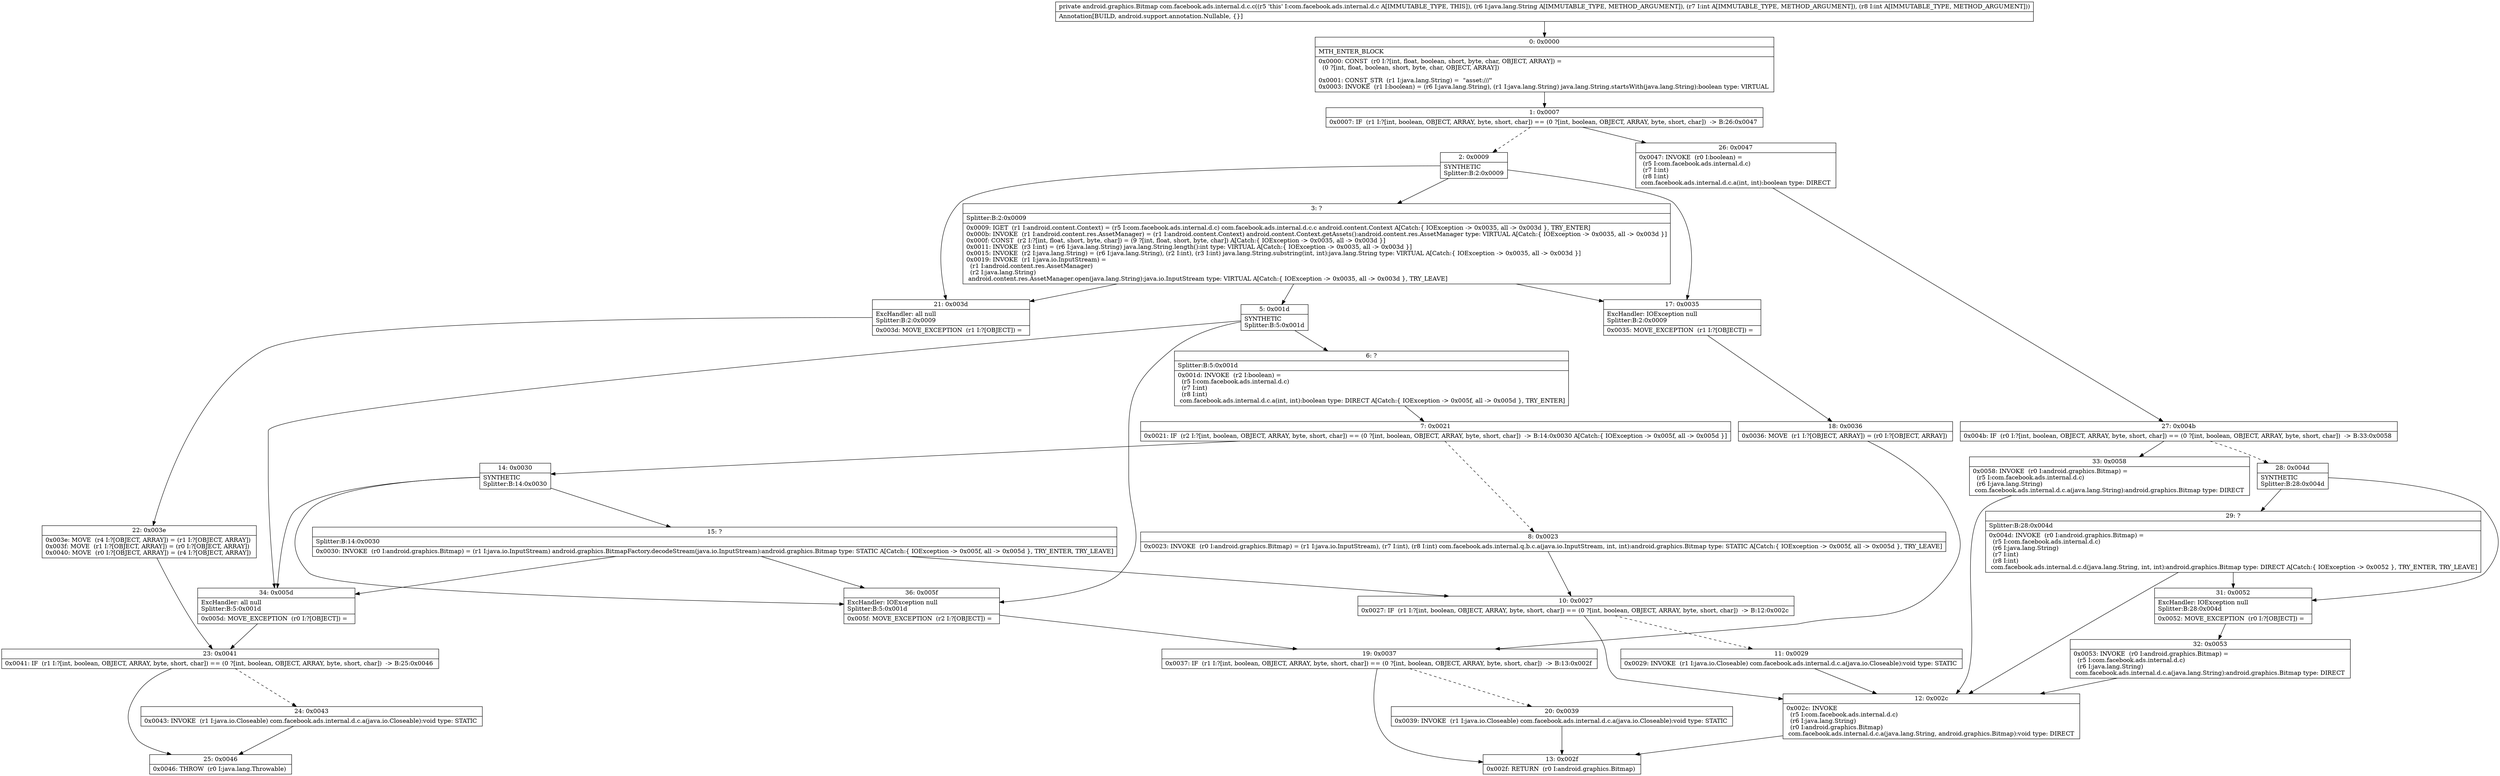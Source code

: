digraph "CFG forcom.facebook.ads.internal.d.c.c(Ljava\/lang\/String;II)Landroid\/graphics\/Bitmap;" {
Node_0 [shape=record,label="{0\:\ 0x0000|MTH_ENTER_BLOCK\l|0x0000: CONST  (r0 I:?[int, float, boolean, short, byte, char, OBJECT, ARRAY]) = \l  (0 ?[int, float, boolean, short, byte, char, OBJECT, ARRAY])\l \l0x0001: CONST_STR  (r1 I:java.lang.String) =  \"asset:\/\/\/\" \l0x0003: INVOKE  (r1 I:boolean) = (r6 I:java.lang.String), (r1 I:java.lang.String) java.lang.String.startsWith(java.lang.String):boolean type: VIRTUAL \l}"];
Node_1 [shape=record,label="{1\:\ 0x0007|0x0007: IF  (r1 I:?[int, boolean, OBJECT, ARRAY, byte, short, char]) == (0 ?[int, boolean, OBJECT, ARRAY, byte, short, char])  \-\> B:26:0x0047 \l}"];
Node_2 [shape=record,label="{2\:\ 0x0009|SYNTHETIC\lSplitter:B:2:0x0009\l}"];
Node_3 [shape=record,label="{3\:\ ?|Splitter:B:2:0x0009\l|0x0009: IGET  (r1 I:android.content.Context) = (r5 I:com.facebook.ads.internal.d.c) com.facebook.ads.internal.d.c.c android.content.Context A[Catch:\{ IOException \-\> 0x0035, all \-\> 0x003d \}, TRY_ENTER]\l0x000b: INVOKE  (r1 I:android.content.res.AssetManager) = (r1 I:android.content.Context) android.content.Context.getAssets():android.content.res.AssetManager type: VIRTUAL A[Catch:\{ IOException \-\> 0x0035, all \-\> 0x003d \}]\l0x000f: CONST  (r2 I:?[int, float, short, byte, char]) = (9 ?[int, float, short, byte, char]) A[Catch:\{ IOException \-\> 0x0035, all \-\> 0x003d \}]\l0x0011: INVOKE  (r3 I:int) = (r6 I:java.lang.String) java.lang.String.length():int type: VIRTUAL A[Catch:\{ IOException \-\> 0x0035, all \-\> 0x003d \}]\l0x0015: INVOKE  (r2 I:java.lang.String) = (r6 I:java.lang.String), (r2 I:int), (r3 I:int) java.lang.String.substring(int, int):java.lang.String type: VIRTUAL A[Catch:\{ IOException \-\> 0x0035, all \-\> 0x003d \}]\l0x0019: INVOKE  (r1 I:java.io.InputStream) = \l  (r1 I:android.content.res.AssetManager)\l  (r2 I:java.lang.String)\l android.content.res.AssetManager.open(java.lang.String):java.io.InputStream type: VIRTUAL A[Catch:\{ IOException \-\> 0x0035, all \-\> 0x003d \}, TRY_LEAVE]\l}"];
Node_5 [shape=record,label="{5\:\ 0x001d|SYNTHETIC\lSplitter:B:5:0x001d\l}"];
Node_6 [shape=record,label="{6\:\ ?|Splitter:B:5:0x001d\l|0x001d: INVOKE  (r2 I:boolean) = \l  (r5 I:com.facebook.ads.internal.d.c)\l  (r7 I:int)\l  (r8 I:int)\l com.facebook.ads.internal.d.c.a(int, int):boolean type: DIRECT A[Catch:\{ IOException \-\> 0x005f, all \-\> 0x005d \}, TRY_ENTER]\l}"];
Node_7 [shape=record,label="{7\:\ 0x0021|0x0021: IF  (r2 I:?[int, boolean, OBJECT, ARRAY, byte, short, char]) == (0 ?[int, boolean, OBJECT, ARRAY, byte, short, char])  \-\> B:14:0x0030 A[Catch:\{ IOException \-\> 0x005f, all \-\> 0x005d \}]\l}"];
Node_8 [shape=record,label="{8\:\ 0x0023|0x0023: INVOKE  (r0 I:android.graphics.Bitmap) = (r1 I:java.io.InputStream), (r7 I:int), (r8 I:int) com.facebook.ads.internal.q.b.c.a(java.io.InputStream, int, int):android.graphics.Bitmap type: STATIC A[Catch:\{ IOException \-\> 0x005f, all \-\> 0x005d \}, TRY_LEAVE]\l}"];
Node_10 [shape=record,label="{10\:\ 0x0027|0x0027: IF  (r1 I:?[int, boolean, OBJECT, ARRAY, byte, short, char]) == (0 ?[int, boolean, OBJECT, ARRAY, byte, short, char])  \-\> B:12:0x002c \l}"];
Node_11 [shape=record,label="{11\:\ 0x0029|0x0029: INVOKE  (r1 I:java.io.Closeable) com.facebook.ads.internal.d.c.a(java.io.Closeable):void type: STATIC \l}"];
Node_12 [shape=record,label="{12\:\ 0x002c|0x002c: INVOKE  \l  (r5 I:com.facebook.ads.internal.d.c)\l  (r6 I:java.lang.String)\l  (r0 I:android.graphics.Bitmap)\l com.facebook.ads.internal.d.c.a(java.lang.String, android.graphics.Bitmap):void type: DIRECT \l}"];
Node_13 [shape=record,label="{13\:\ 0x002f|0x002f: RETURN  (r0 I:android.graphics.Bitmap) \l}"];
Node_14 [shape=record,label="{14\:\ 0x0030|SYNTHETIC\lSplitter:B:14:0x0030\l}"];
Node_15 [shape=record,label="{15\:\ ?|Splitter:B:14:0x0030\l|0x0030: INVOKE  (r0 I:android.graphics.Bitmap) = (r1 I:java.io.InputStream) android.graphics.BitmapFactory.decodeStream(java.io.InputStream):android.graphics.Bitmap type: STATIC A[Catch:\{ IOException \-\> 0x005f, all \-\> 0x005d \}, TRY_ENTER, TRY_LEAVE]\l}"];
Node_17 [shape=record,label="{17\:\ 0x0035|ExcHandler: IOException null\lSplitter:B:2:0x0009\l|0x0035: MOVE_EXCEPTION  (r1 I:?[OBJECT]) =  \l}"];
Node_18 [shape=record,label="{18\:\ 0x0036|0x0036: MOVE  (r1 I:?[OBJECT, ARRAY]) = (r0 I:?[OBJECT, ARRAY]) \l}"];
Node_19 [shape=record,label="{19\:\ 0x0037|0x0037: IF  (r1 I:?[int, boolean, OBJECT, ARRAY, byte, short, char]) == (0 ?[int, boolean, OBJECT, ARRAY, byte, short, char])  \-\> B:13:0x002f \l}"];
Node_20 [shape=record,label="{20\:\ 0x0039|0x0039: INVOKE  (r1 I:java.io.Closeable) com.facebook.ads.internal.d.c.a(java.io.Closeable):void type: STATIC \l}"];
Node_21 [shape=record,label="{21\:\ 0x003d|ExcHandler: all null\lSplitter:B:2:0x0009\l|0x003d: MOVE_EXCEPTION  (r1 I:?[OBJECT]) =  \l}"];
Node_22 [shape=record,label="{22\:\ 0x003e|0x003e: MOVE  (r4 I:?[OBJECT, ARRAY]) = (r1 I:?[OBJECT, ARRAY]) \l0x003f: MOVE  (r1 I:?[OBJECT, ARRAY]) = (r0 I:?[OBJECT, ARRAY]) \l0x0040: MOVE  (r0 I:?[OBJECT, ARRAY]) = (r4 I:?[OBJECT, ARRAY]) \l}"];
Node_23 [shape=record,label="{23\:\ 0x0041|0x0041: IF  (r1 I:?[int, boolean, OBJECT, ARRAY, byte, short, char]) == (0 ?[int, boolean, OBJECT, ARRAY, byte, short, char])  \-\> B:25:0x0046 \l}"];
Node_24 [shape=record,label="{24\:\ 0x0043|0x0043: INVOKE  (r1 I:java.io.Closeable) com.facebook.ads.internal.d.c.a(java.io.Closeable):void type: STATIC \l}"];
Node_25 [shape=record,label="{25\:\ 0x0046|0x0046: THROW  (r0 I:java.lang.Throwable) \l}"];
Node_26 [shape=record,label="{26\:\ 0x0047|0x0047: INVOKE  (r0 I:boolean) = \l  (r5 I:com.facebook.ads.internal.d.c)\l  (r7 I:int)\l  (r8 I:int)\l com.facebook.ads.internal.d.c.a(int, int):boolean type: DIRECT \l}"];
Node_27 [shape=record,label="{27\:\ 0x004b|0x004b: IF  (r0 I:?[int, boolean, OBJECT, ARRAY, byte, short, char]) == (0 ?[int, boolean, OBJECT, ARRAY, byte, short, char])  \-\> B:33:0x0058 \l}"];
Node_28 [shape=record,label="{28\:\ 0x004d|SYNTHETIC\lSplitter:B:28:0x004d\l}"];
Node_29 [shape=record,label="{29\:\ ?|Splitter:B:28:0x004d\l|0x004d: INVOKE  (r0 I:android.graphics.Bitmap) = \l  (r5 I:com.facebook.ads.internal.d.c)\l  (r6 I:java.lang.String)\l  (r7 I:int)\l  (r8 I:int)\l com.facebook.ads.internal.d.c.d(java.lang.String, int, int):android.graphics.Bitmap type: DIRECT A[Catch:\{ IOException \-\> 0x0052 \}, TRY_ENTER, TRY_LEAVE]\l}"];
Node_31 [shape=record,label="{31\:\ 0x0052|ExcHandler: IOException null\lSplitter:B:28:0x004d\l|0x0052: MOVE_EXCEPTION  (r0 I:?[OBJECT]) =  \l}"];
Node_32 [shape=record,label="{32\:\ 0x0053|0x0053: INVOKE  (r0 I:android.graphics.Bitmap) = \l  (r5 I:com.facebook.ads.internal.d.c)\l  (r6 I:java.lang.String)\l com.facebook.ads.internal.d.c.a(java.lang.String):android.graphics.Bitmap type: DIRECT \l}"];
Node_33 [shape=record,label="{33\:\ 0x0058|0x0058: INVOKE  (r0 I:android.graphics.Bitmap) = \l  (r5 I:com.facebook.ads.internal.d.c)\l  (r6 I:java.lang.String)\l com.facebook.ads.internal.d.c.a(java.lang.String):android.graphics.Bitmap type: DIRECT \l}"];
Node_34 [shape=record,label="{34\:\ 0x005d|ExcHandler: all null\lSplitter:B:5:0x001d\l|0x005d: MOVE_EXCEPTION  (r0 I:?[OBJECT]) =  \l}"];
Node_36 [shape=record,label="{36\:\ 0x005f|ExcHandler: IOException null\lSplitter:B:5:0x001d\l|0x005f: MOVE_EXCEPTION  (r2 I:?[OBJECT]) =  \l}"];
MethodNode[shape=record,label="{private android.graphics.Bitmap com.facebook.ads.internal.d.c.c((r5 'this' I:com.facebook.ads.internal.d.c A[IMMUTABLE_TYPE, THIS]), (r6 I:java.lang.String A[IMMUTABLE_TYPE, METHOD_ARGUMENT]), (r7 I:int A[IMMUTABLE_TYPE, METHOD_ARGUMENT]), (r8 I:int A[IMMUTABLE_TYPE, METHOD_ARGUMENT]))  | Annotation[BUILD, android.support.annotation.Nullable, \{\}]\l}"];
MethodNode -> Node_0;
Node_0 -> Node_1;
Node_1 -> Node_2[style=dashed];
Node_1 -> Node_26;
Node_2 -> Node_3;
Node_2 -> Node_17;
Node_2 -> Node_21;
Node_3 -> Node_17;
Node_3 -> Node_21;
Node_3 -> Node_5;
Node_5 -> Node_6;
Node_5 -> Node_36;
Node_5 -> Node_34;
Node_6 -> Node_7;
Node_7 -> Node_8[style=dashed];
Node_7 -> Node_14;
Node_8 -> Node_10;
Node_10 -> Node_11[style=dashed];
Node_10 -> Node_12;
Node_11 -> Node_12;
Node_12 -> Node_13;
Node_14 -> Node_15;
Node_14 -> Node_36;
Node_14 -> Node_34;
Node_15 -> Node_36;
Node_15 -> Node_34;
Node_15 -> Node_10;
Node_17 -> Node_18;
Node_18 -> Node_19;
Node_19 -> Node_13;
Node_19 -> Node_20[style=dashed];
Node_20 -> Node_13;
Node_21 -> Node_22;
Node_22 -> Node_23;
Node_23 -> Node_24[style=dashed];
Node_23 -> Node_25;
Node_24 -> Node_25;
Node_26 -> Node_27;
Node_27 -> Node_28[style=dashed];
Node_27 -> Node_33;
Node_28 -> Node_29;
Node_28 -> Node_31;
Node_29 -> Node_31;
Node_29 -> Node_12;
Node_31 -> Node_32;
Node_32 -> Node_12;
Node_33 -> Node_12;
Node_34 -> Node_23;
Node_36 -> Node_19;
}

